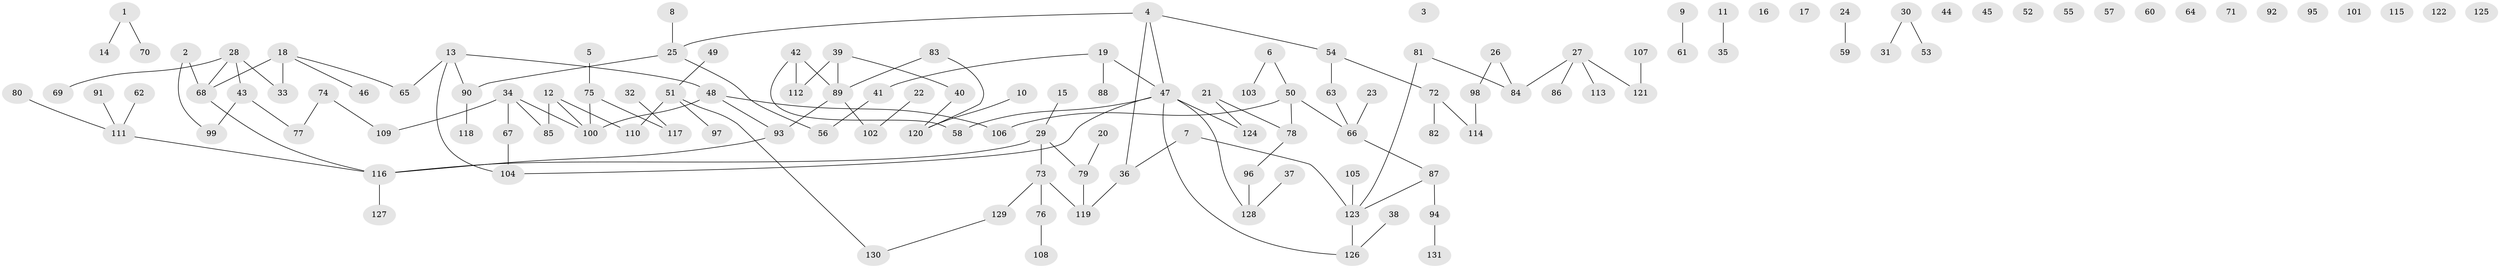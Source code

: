 // coarse degree distribution, {0: 0.18681318681318682, 1: 0.34065934065934067, 2: 0.2967032967032967, 4: 0.07692307692307693, 5: 0.04395604395604396, 3: 0.02197802197802198, 11: 0.01098901098901099, 7: 0.02197802197802198}
// Generated by graph-tools (version 1.1) at 2025/43/03/04/25 21:43:26]
// undirected, 131 vertices, 128 edges
graph export_dot {
graph [start="1"]
  node [color=gray90,style=filled];
  1;
  2;
  3;
  4;
  5;
  6;
  7;
  8;
  9;
  10;
  11;
  12;
  13;
  14;
  15;
  16;
  17;
  18;
  19;
  20;
  21;
  22;
  23;
  24;
  25;
  26;
  27;
  28;
  29;
  30;
  31;
  32;
  33;
  34;
  35;
  36;
  37;
  38;
  39;
  40;
  41;
  42;
  43;
  44;
  45;
  46;
  47;
  48;
  49;
  50;
  51;
  52;
  53;
  54;
  55;
  56;
  57;
  58;
  59;
  60;
  61;
  62;
  63;
  64;
  65;
  66;
  67;
  68;
  69;
  70;
  71;
  72;
  73;
  74;
  75;
  76;
  77;
  78;
  79;
  80;
  81;
  82;
  83;
  84;
  85;
  86;
  87;
  88;
  89;
  90;
  91;
  92;
  93;
  94;
  95;
  96;
  97;
  98;
  99;
  100;
  101;
  102;
  103;
  104;
  105;
  106;
  107;
  108;
  109;
  110;
  111;
  112;
  113;
  114;
  115;
  116;
  117;
  118;
  119;
  120;
  121;
  122;
  123;
  124;
  125;
  126;
  127;
  128;
  129;
  130;
  131;
  1 -- 14;
  1 -- 70;
  2 -- 68;
  2 -- 99;
  4 -- 25;
  4 -- 36;
  4 -- 47;
  4 -- 54;
  5 -- 75;
  6 -- 50;
  6 -- 103;
  7 -- 36;
  7 -- 123;
  8 -- 25;
  9 -- 61;
  10 -- 120;
  11 -- 35;
  12 -- 85;
  12 -- 100;
  12 -- 110;
  13 -- 48;
  13 -- 65;
  13 -- 90;
  13 -- 104;
  15 -- 29;
  18 -- 33;
  18 -- 46;
  18 -- 65;
  18 -- 68;
  19 -- 41;
  19 -- 47;
  19 -- 88;
  20 -- 79;
  21 -- 78;
  21 -- 124;
  22 -- 102;
  23 -- 66;
  24 -- 59;
  25 -- 56;
  25 -- 90;
  26 -- 84;
  26 -- 98;
  27 -- 84;
  27 -- 86;
  27 -- 113;
  27 -- 121;
  28 -- 33;
  28 -- 43;
  28 -- 68;
  28 -- 69;
  29 -- 73;
  29 -- 79;
  29 -- 116;
  30 -- 31;
  30 -- 53;
  32 -- 117;
  34 -- 67;
  34 -- 85;
  34 -- 100;
  34 -- 109;
  36 -- 119;
  37 -- 128;
  38 -- 126;
  39 -- 40;
  39 -- 89;
  39 -- 112;
  40 -- 120;
  41 -- 56;
  42 -- 58;
  42 -- 89;
  42 -- 112;
  43 -- 77;
  43 -- 99;
  47 -- 58;
  47 -- 104;
  47 -- 124;
  47 -- 126;
  47 -- 128;
  48 -- 93;
  48 -- 100;
  48 -- 106;
  49 -- 51;
  50 -- 66;
  50 -- 78;
  50 -- 106;
  51 -- 97;
  51 -- 110;
  51 -- 130;
  54 -- 63;
  54 -- 72;
  62 -- 111;
  63 -- 66;
  66 -- 87;
  67 -- 104;
  68 -- 116;
  72 -- 82;
  72 -- 114;
  73 -- 76;
  73 -- 119;
  73 -- 129;
  74 -- 77;
  74 -- 109;
  75 -- 100;
  75 -- 117;
  76 -- 108;
  78 -- 96;
  79 -- 119;
  80 -- 111;
  81 -- 84;
  81 -- 123;
  83 -- 89;
  83 -- 120;
  87 -- 94;
  87 -- 123;
  89 -- 93;
  89 -- 102;
  90 -- 118;
  91 -- 111;
  93 -- 116;
  94 -- 131;
  96 -- 128;
  98 -- 114;
  105 -- 123;
  107 -- 121;
  111 -- 116;
  116 -- 127;
  123 -- 126;
  129 -- 130;
}

